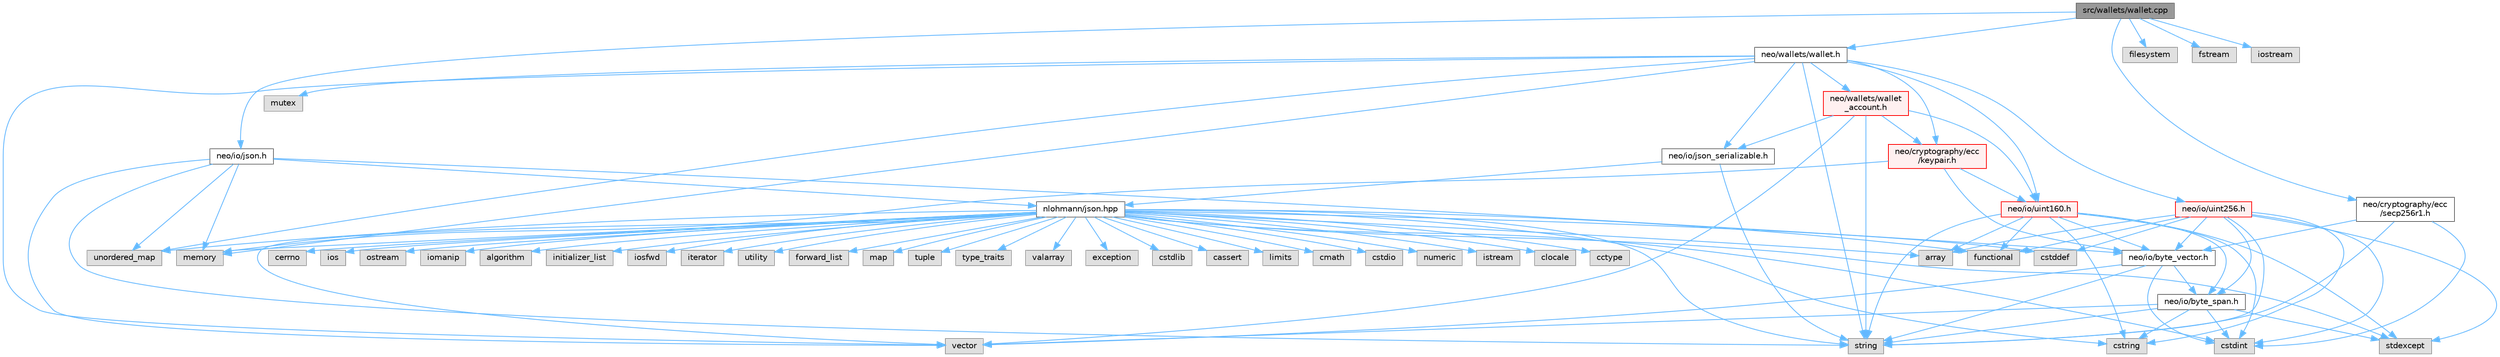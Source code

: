digraph "src/wallets/wallet.cpp"
{
 // LATEX_PDF_SIZE
  bgcolor="transparent";
  edge [fontname=Helvetica,fontsize=10,labelfontname=Helvetica,labelfontsize=10];
  node [fontname=Helvetica,fontsize=10,shape=box,height=0.2,width=0.4];
  Node1 [id="Node000001",label="src/wallets/wallet.cpp",height=0.2,width=0.4,color="gray40", fillcolor="grey60", style="filled", fontcolor="black",tooltip=" "];
  Node1 -> Node2 [id="edge96_Node000001_Node000002",color="steelblue1",style="solid",tooltip=" "];
  Node2 [id="Node000002",label="neo/cryptography/ecc\l/secp256r1.h",height=0.2,width=0.4,color="grey40", fillcolor="white", style="filled",URL="$secp256r1_8h.html",tooltip=" "];
  Node2 -> Node3 [id="edge97_Node000002_Node000003",color="steelblue1",style="solid",tooltip=" "];
  Node3 [id="Node000003",label="neo/io/byte_vector.h",height=0.2,width=0.4,color="grey40", fillcolor="white", style="filled",URL="$io_2byte__vector_8h.html",tooltip=" "];
  Node3 -> Node4 [id="edge98_Node000003_Node000004",color="steelblue1",style="solid",tooltip=" "];
  Node4 [id="Node000004",label="neo/io/byte_span.h",height=0.2,width=0.4,color="grey40", fillcolor="white", style="filled",URL="$io_2byte__span_8h.html",tooltip=" "];
  Node4 -> Node5 [id="edge99_Node000004_Node000005",color="steelblue1",style="solid",tooltip=" "];
  Node5 [id="Node000005",label="cstdint",height=0.2,width=0.4,color="grey60", fillcolor="#E0E0E0", style="filled",tooltip=" "];
  Node4 -> Node6 [id="edge100_Node000004_Node000006",color="steelblue1",style="solid",tooltip=" "];
  Node6 [id="Node000006",label="cstring",height=0.2,width=0.4,color="grey60", fillcolor="#E0E0E0", style="filled",tooltip=" "];
  Node4 -> Node7 [id="edge101_Node000004_Node000007",color="steelblue1",style="solid",tooltip=" "];
  Node7 [id="Node000007",label="stdexcept",height=0.2,width=0.4,color="grey60", fillcolor="#E0E0E0", style="filled",tooltip=" "];
  Node4 -> Node8 [id="edge102_Node000004_Node000008",color="steelblue1",style="solid",tooltip=" "];
  Node8 [id="Node000008",label="string",height=0.2,width=0.4,color="grey60", fillcolor="#E0E0E0", style="filled",tooltip=" "];
  Node4 -> Node9 [id="edge103_Node000004_Node000009",color="steelblue1",style="solid",tooltip=" "];
  Node9 [id="Node000009",label="vector",height=0.2,width=0.4,color="grey60", fillcolor="#E0E0E0", style="filled",tooltip=" "];
  Node3 -> Node5 [id="edge104_Node000003_Node000005",color="steelblue1",style="solid",tooltip=" "];
  Node3 -> Node8 [id="edge105_Node000003_Node000008",color="steelblue1",style="solid",tooltip=" "];
  Node3 -> Node9 [id="edge106_Node000003_Node000009",color="steelblue1",style="solid",tooltip=" "];
  Node2 -> Node5 [id="edge107_Node000002_Node000005",color="steelblue1",style="solid",tooltip=" "];
  Node2 -> Node8 [id="edge108_Node000002_Node000008",color="steelblue1",style="solid",tooltip=" "];
  Node1 -> Node10 [id="edge109_Node000001_Node000010",color="steelblue1",style="solid",tooltip=" "];
  Node10 [id="Node000010",label="neo/io/json.h",height=0.2,width=0.4,color="grey40", fillcolor="white", style="filled",URL="$io_2json_8h.html",tooltip=" "];
  Node10 -> Node3 [id="edge110_Node000010_Node000003",color="steelblue1",style="solid",tooltip=" "];
  Node10 -> Node11 [id="edge111_Node000010_Node000011",color="steelblue1",style="solid",tooltip=" "];
  Node11 [id="Node000011",label="memory",height=0.2,width=0.4,color="grey60", fillcolor="#E0E0E0", style="filled",tooltip=" "];
  Node10 -> Node12 [id="edge112_Node000010_Node000012",color="steelblue1",style="solid",tooltip=" "];
  Node12 [id="Node000012",label="nlohmann/json.hpp",height=0.2,width=0.4,color="grey40", fillcolor="white", style="filled",URL="$json_8hpp.html",tooltip=" "];
  Node12 -> Node13 [id="edge113_Node000012_Node000013",color="steelblue1",style="solid",tooltip=" "];
  Node13 [id="Node000013",label="algorithm",height=0.2,width=0.4,color="grey60", fillcolor="#E0E0E0", style="filled",tooltip=" "];
  Node12 -> Node14 [id="edge114_Node000012_Node000014",color="steelblue1",style="solid",tooltip=" "];
  Node14 [id="Node000014",label="cstddef",height=0.2,width=0.4,color="grey60", fillcolor="#E0E0E0", style="filled",tooltip=" "];
  Node12 -> Node15 [id="edge115_Node000012_Node000015",color="steelblue1",style="solid",tooltip=" "];
  Node15 [id="Node000015",label="functional",height=0.2,width=0.4,color="grey60", fillcolor="#E0E0E0", style="filled",tooltip=" "];
  Node12 -> Node16 [id="edge116_Node000012_Node000016",color="steelblue1",style="solid",tooltip=" "];
  Node16 [id="Node000016",label="initializer_list",height=0.2,width=0.4,color="grey60", fillcolor="#E0E0E0", style="filled",tooltip=" "];
  Node12 -> Node17 [id="edge117_Node000012_Node000017",color="steelblue1",style="solid",tooltip=" "];
  Node17 [id="Node000017",label="iosfwd",height=0.2,width=0.4,color="grey60", fillcolor="#E0E0E0", style="filled",tooltip=" "];
  Node12 -> Node18 [id="edge118_Node000012_Node000018",color="steelblue1",style="solid",tooltip=" "];
  Node18 [id="Node000018",label="iterator",height=0.2,width=0.4,color="grey60", fillcolor="#E0E0E0", style="filled",tooltip=" "];
  Node12 -> Node11 [id="edge119_Node000012_Node000011",color="steelblue1",style="solid",tooltip=" "];
  Node12 -> Node8 [id="edge120_Node000012_Node000008",color="steelblue1",style="solid",tooltip=" "];
  Node12 -> Node19 [id="edge121_Node000012_Node000019",color="steelblue1",style="solid",tooltip=" "];
  Node19 [id="Node000019",label="utility",height=0.2,width=0.4,color="grey60", fillcolor="#E0E0E0", style="filled",tooltip=" "];
  Node12 -> Node9 [id="edge122_Node000012_Node000009",color="steelblue1",style="solid",tooltip=" "];
  Node12 -> Node20 [id="edge123_Node000012_Node000020",color="steelblue1",style="solid",tooltip=" "];
  Node20 [id="Node000020",label="array",height=0.2,width=0.4,color="grey60", fillcolor="#E0E0E0", style="filled",tooltip=" "];
  Node12 -> Node21 [id="edge124_Node000012_Node000021",color="steelblue1",style="solid",tooltip=" "];
  Node21 [id="Node000021",label="forward_list",height=0.2,width=0.4,color="grey60", fillcolor="#E0E0E0", style="filled",tooltip=" "];
  Node12 -> Node22 [id="edge125_Node000012_Node000022",color="steelblue1",style="solid",tooltip=" "];
  Node22 [id="Node000022",label="map",height=0.2,width=0.4,color="grey60", fillcolor="#E0E0E0", style="filled",tooltip=" "];
  Node12 -> Node23 [id="edge126_Node000012_Node000023",color="steelblue1",style="solid",tooltip=" "];
  Node23 [id="Node000023",label="tuple",height=0.2,width=0.4,color="grey60", fillcolor="#E0E0E0", style="filled",tooltip=" "];
  Node12 -> Node24 [id="edge127_Node000012_Node000024",color="steelblue1",style="solid",tooltip=" "];
  Node24 [id="Node000024",label="type_traits",height=0.2,width=0.4,color="grey60", fillcolor="#E0E0E0", style="filled",tooltip=" "];
  Node12 -> Node25 [id="edge128_Node000012_Node000025",color="steelblue1",style="solid",tooltip=" "];
  Node25 [id="Node000025",label="unordered_map",height=0.2,width=0.4,color="grey60", fillcolor="#E0E0E0", style="filled",tooltip=" "];
  Node12 -> Node26 [id="edge129_Node000012_Node000026",color="steelblue1",style="solid",tooltip=" "];
  Node26 [id="Node000026",label="valarray",height=0.2,width=0.4,color="grey60", fillcolor="#E0E0E0", style="filled",tooltip=" "];
  Node12 -> Node27 [id="edge130_Node000012_Node000027",color="steelblue1",style="solid",tooltip=" "];
  Node27 [id="Node000027",label="exception",height=0.2,width=0.4,color="grey60", fillcolor="#E0E0E0", style="filled",tooltip=" "];
  Node12 -> Node7 [id="edge131_Node000012_Node000007",color="steelblue1",style="solid",tooltip=" "];
  Node12 -> Node5 [id="edge132_Node000012_Node000005",color="steelblue1",style="solid",tooltip=" "];
  Node12 -> Node28 [id="edge133_Node000012_Node000028",color="steelblue1",style="solid",tooltip=" "];
  Node28 [id="Node000028",label="cstdlib",height=0.2,width=0.4,color="grey60", fillcolor="#E0E0E0", style="filled",tooltip=" "];
  Node12 -> Node29 [id="edge134_Node000012_Node000029",color="steelblue1",style="solid",tooltip=" "];
  Node29 [id="Node000029",label="cassert",height=0.2,width=0.4,color="grey60", fillcolor="#E0E0E0", style="filled",tooltip=" "];
  Node12 -> Node30 [id="edge135_Node000012_Node000030",color="steelblue1",style="solid",tooltip=" "];
  Node30 [id="Node000030",label="limits",height=0.2,width=0.4,color="grey60", fillcolor="#E0E0E0", style="filled",tooltip=" "];
  Node12 -> Node6 [id="edge136_Node000012_Node000006",color="steelblue1",style="solid",tooltip=" "];
  Node12 -> Node31 [id="edge137_Node000012_Node000031",color="steelblue1",style="solid",tooltip=" "];
  Node31 [id="Node000031",label="cmath",height=0.2,width=0.4,color="grey60", fillcolor="#E0E0E0", style="filled",tooltip=" "];
  Node12 -> Node32 [id="edge138_Node000012_Node000032",color="steelblue1",style="solid",tooltip=" "];
  Node32 [id="Node000032",label="cstdio",height=0.2,width=0.4,color="grey60", fillcolor="#E0E0E0", style="filled",tooltip=" "];
  Node12 -> Node33 [id="edge139_Node000012_Node000033",color="steelblue1",style="solid",tooltip=" "];
  Node33 [id="Node000033",label="numeric",height=0.2,width=0.4,color="grey60", fillcolor="#E0E0E0", style="filled",tooltip=" "];
  Node12 -> Node34 [id="edge140_Node000012_Node000034",color="steelblue1",style="solid",tooltip=" "];
  Node34 [id="Node000034",label="istream",height=0.2,width=0.4,color="grey60", fillcolor="#E0E0E0", style="filled",tooltip=" "];
  Node12 -> Node35 [id="edge141_Node000012_Node000035",color="steelblue1",style="solid",tooltip=" "];
  Node35 [id="Node000035",label="clocale",height=0.2,width=0.4,color="grey60", fillcolor="#E0E0E0", style="filled",tooltip=" "];
  Node12 -> Node36 [id="edge142_Node000012_Node000036",color="steelblue1",style="solid",tooltip=" "];
  Node36 [id="Node000036",label="cctype",height=0.2,width=0.4,color="grey60", fillcolor="#E0E0E0", style="filled",tooltip=" "];
  Node12 -> Node37 [id="edge143_Node000012_Node000037",color="steelblue1",style="solid",tooltip=" "];
  Node37 [id="Node000037",label="cerrno",height=0.2,width=0.4,color="grey60", fillcolor="#E0E0E0", style="filled",tooltip=" "];
  Node12 -> Node38 [id="edge144_Node000012_Node000038",color="steelblue1",style="solid",tooltip=" "];
  Node38 [id="Node000038",label="ios",height=0.2,width=0.4,color="grey60", fillcolor="#E0E0E0", style="filled",tooltip=" "];
  Node12 -> Node39 [id="edge145_Node000012_Node000039",color="steelblue1",style="solid",tooltip=" "];
  Node39 [id="Node000039",label="ostream",height=0.2,width=0.4,color="grey60", fillcolor="#E0E0E0", style="filled",tooltip=" "];
  Node12 -> Node40 [id="edge146_Node000012_Node000040",color="steelblue1",style="solid",tooltip=" "];
  Node40 [id="Node000040",label="iomanip",height=0.2,width=0.4,color="grey60", fillcolor="#E0E0E0", style="filled",tooltip=" "];
  Node10 -> Node8 [id="edge147_Node000010_Node000008",color="steelblue1",style="solid",tooltip=" "];
  Node10 -> Node25 [id="edge148_Node000010_Node000025",color="steelblue1",style="solid",tooltip=" "];
  Node10 -> Node9 [id="edge149_Node000010_Node000009",color="steelblue1",style="solid",tooltip=" "];
  Node1 -> Node41 [id="edge150_Node000001_Node000041",color="steelblue1",style="solid",tooltip=" "];
  Node41 [id="Node000041",label="neo/wallets/wallet.h",height=0.2,width=0.4,color="grey40", fillcolor="white", style="filled",URL="$wallet_8h.html",tooltip=" "];
  Node41 -> Node42 [id="edge151_Node000041_Node000042",color="steelblue1",style="solid",tooltip=" "];
  Node42 [id="Node000042",label="neo/cryptography/ecc\l/keypair.h",height=0.2,width=0.4,color="red", fillcolor="#FFF0F0", style="filled",URL="$keypair_8h.html",tooltip=" "];
  Node42 -> Node3 [id="edge152_Node000042_Node000003",color="steelblue1",style="solid",tooltip=" "];
  Node42 -> Node46 [id="edge153_Node000042_Node000046",color="steelblue1",style="solid",tooltip=" "];
  Node46 [id="Node000046",label="neo/io/uint160.h",height=0.2,width=0.4,color="red", fillcolor="#FFF0F0", style="filled",URL="$uint160_8h.html",tooltip=" "];
  Node46 -> Node4 [id="edge154_Node000046_Node000004",color="steelblue1",style="solid",tooltip=" "];
  Node46 -> Node3 [id="edge155_Node000046_Node000003",color="steelblue1",style="solid",tooltip=" "];
  Node46 -> Node20 [id="edge156_Node000046_Node000020",color="steelblue1",style="solid",tooltip=" "];
  Node46 -> Node5 [id="edge157_Node000046_Node000005",color="steelblue1",style="solid",tooltip=" "];
  Node46 -> Node6 [id="edge158_Node000046_Node000006",color="steelblue1",style="solid",tooltip=" "];
  Node46 -> Node15 [id="edge159_Node000046_Node000015",color="steelblue1",style="solid",tooltip=" "];
  Node46 -> Node7 [id="edge160_Node000046_Node000007",color="steelblue1",style="solid",tooltip=" "];
  Node46 -> Node8 [id="edge161_Node000046_Node000008",color="steelblue1",style="solid",tooltip=" "];
  Node42 -> Node11 [id="edge162_Node000042_Node000011",color="steelblue1",style="solid",tooltip=" "];
  Node41 -> Node47 [id="edge163_Node000041_Node000047",color="steelblue1",style="solid",tooltip=" "];
  Node47 [id="Node000047",label="neo/io/json_serializable.h",height=0.2,width=0.4,color="grey40", fillcolor="white", style="filled",URL="$json__serializable_8h.html",tooltip=" "];
  Node47 -> Node12 [id="edge164_Node000047_Node000012",color="steelblue1",style="solid",tooltip=" "];
  Node47 -> Node8 [id="edge165_Node000047_Node000008",color="steelblue1",style="solid",tooltip=" "];
  Node41 -> Node46 [id="edge166_Node000041_Node000046",color="steelblue1",style="solid",tooltip=" "];
  Node41 -> Node45 [id="edge167_Node000041_Node000045",color="steelblue1",style="solid",tooltip=" "];
  Node45 [id="Node000045",label="neo/io/uint256.h",height=0.2,width=0.4,color="red", fillcolor="#FFF0F0", style="filled",URL="$uint256_8h.html",tooltip=" "];
  Node45 -> Node4 [id="edge168_Node000045_Node000004",color="steelblue1",style="solid",tooltip=" "];
  Node45 -> Node3 [id="edge169_Node000045_Node000003",color="steelblue1",style="solid",tooltip=" "];
  Node45 -> Node20 [id="edge170_Node000045_Node000020",color="steelblue1",style="solid",tooltip=" "];
  Node45 -> Node14 [id="edge171_Node000045_Node000014",color="steelblue1",style="solid",tooltip=" "];
  Node45 -> Node5 [id="edge172_Node000045_Node000005",color="steelblue1",style="solid",tooltip=" "];
  Node45 -> Node6 [id="edge173_Node000045_Node000006",color="steelblue1",style="solid",tooltip=" "];
  Node45 -> Node15 [id="edge174_Node000045_Node000015",color="steelblue1",style="solid",tooltip=" "];
  Node45 -> Node7 [id="edge175_Node000045_Node000007",color="steelblue1",style="solid",tooltip=" "];
  Node45 -> Node8 [id="edge176_Node000045_Node000008",color="steelblue1",style="solid",tooltip=" "];
  Node41 -> Node48 [id="edge177_Node000041_Node000048",color="steelblue1",style="solid",tooltip=" "];
  Node48 [id="Node000048",label="neo/wallets/wallet\l_account.h",height=0.2,width=0.4,color="red", fillcolor="#FFF0F0", style="filled",URL="$wallet__account_8h.html",tooltip=" "];
  Node48 -> Node42 [id="edge178_Node000048_Node000042",color="steelblue1",style="solid",tooltip=" "];
  Node48 -> Node47 [id="edge179_Node000048_Node000047",color="steelblue1",style="solid",tooltip=" "];
  Node48 -> Node46 [id="edge180_Node000048_Node000046",color="steelblue1",style="solid",tooltip=" "];
  Node48 -> Node8 [id="edge181_Node000048_Node000008",color="steelblue1",style="solid",tooltip=" "];
  Node48 -> Node9 [id="edge182_Node000048_Node000009",color="steelblue1",style="solid",tooltip=" "];
  Node41 -> Node11 [id="edge183_Node000041_Node000011",color="steelblue1",style="solid",tooltip=" "];
  Node41 -> Node51 [id="edge184_Node000041_Node000051",color="steelblue1",style="solid",tooltip=" "];
  Node51 [id="Node000051",label="mutex",height=0.2,width=0.4,color="grey60", fillcolor="#E0E0E0", style="filled",tooltip=" "];
  Node41 -> Node8 [id="edge185_Node000041_Node000008",color="steelblue1",style="solid",tooltip=" "];
  Node41 -> Node25 [id="edge186_Node000041_Node000025",color="steelblue1",style="solid",tooltip=" "];
  Node41 -> Node9 [id="edge187_Node000041_Node000009",color="steelblue1",style="solid",tooltip=" "];
  Node1 -> Node52 [id="edge188_Node000001_Node000052",color="steelblue1",style="solid",tooltip=" "];
  Node52 [id="Node000052",label="filesystem",height=0.2,width=0.4,color="grey60", fillcolor="#E0E0E0", style="filled",tooltip=" "];
  Node1 -> Node53 [id="edge189_Node000001_Node000053",color="steelblue1",style="solid",tooltip=" "];
  Node53 [id="Node000053",label="fstream",height=0.2,width=0.4,color="grey60", fillcolor="#E0E0E0", style="filled",tooltip=" "];
  Node1 -> Node54 [id="edge190_Node000001_Node000054",color="steelblue1",style="solid",tooltip=" "];
  Node54 [id="Node000054",label="iostream",height=0.2,width=0.4,color="grey60", fillcolor="#E0E0E0", style="filled",tooltip=" "];
}
